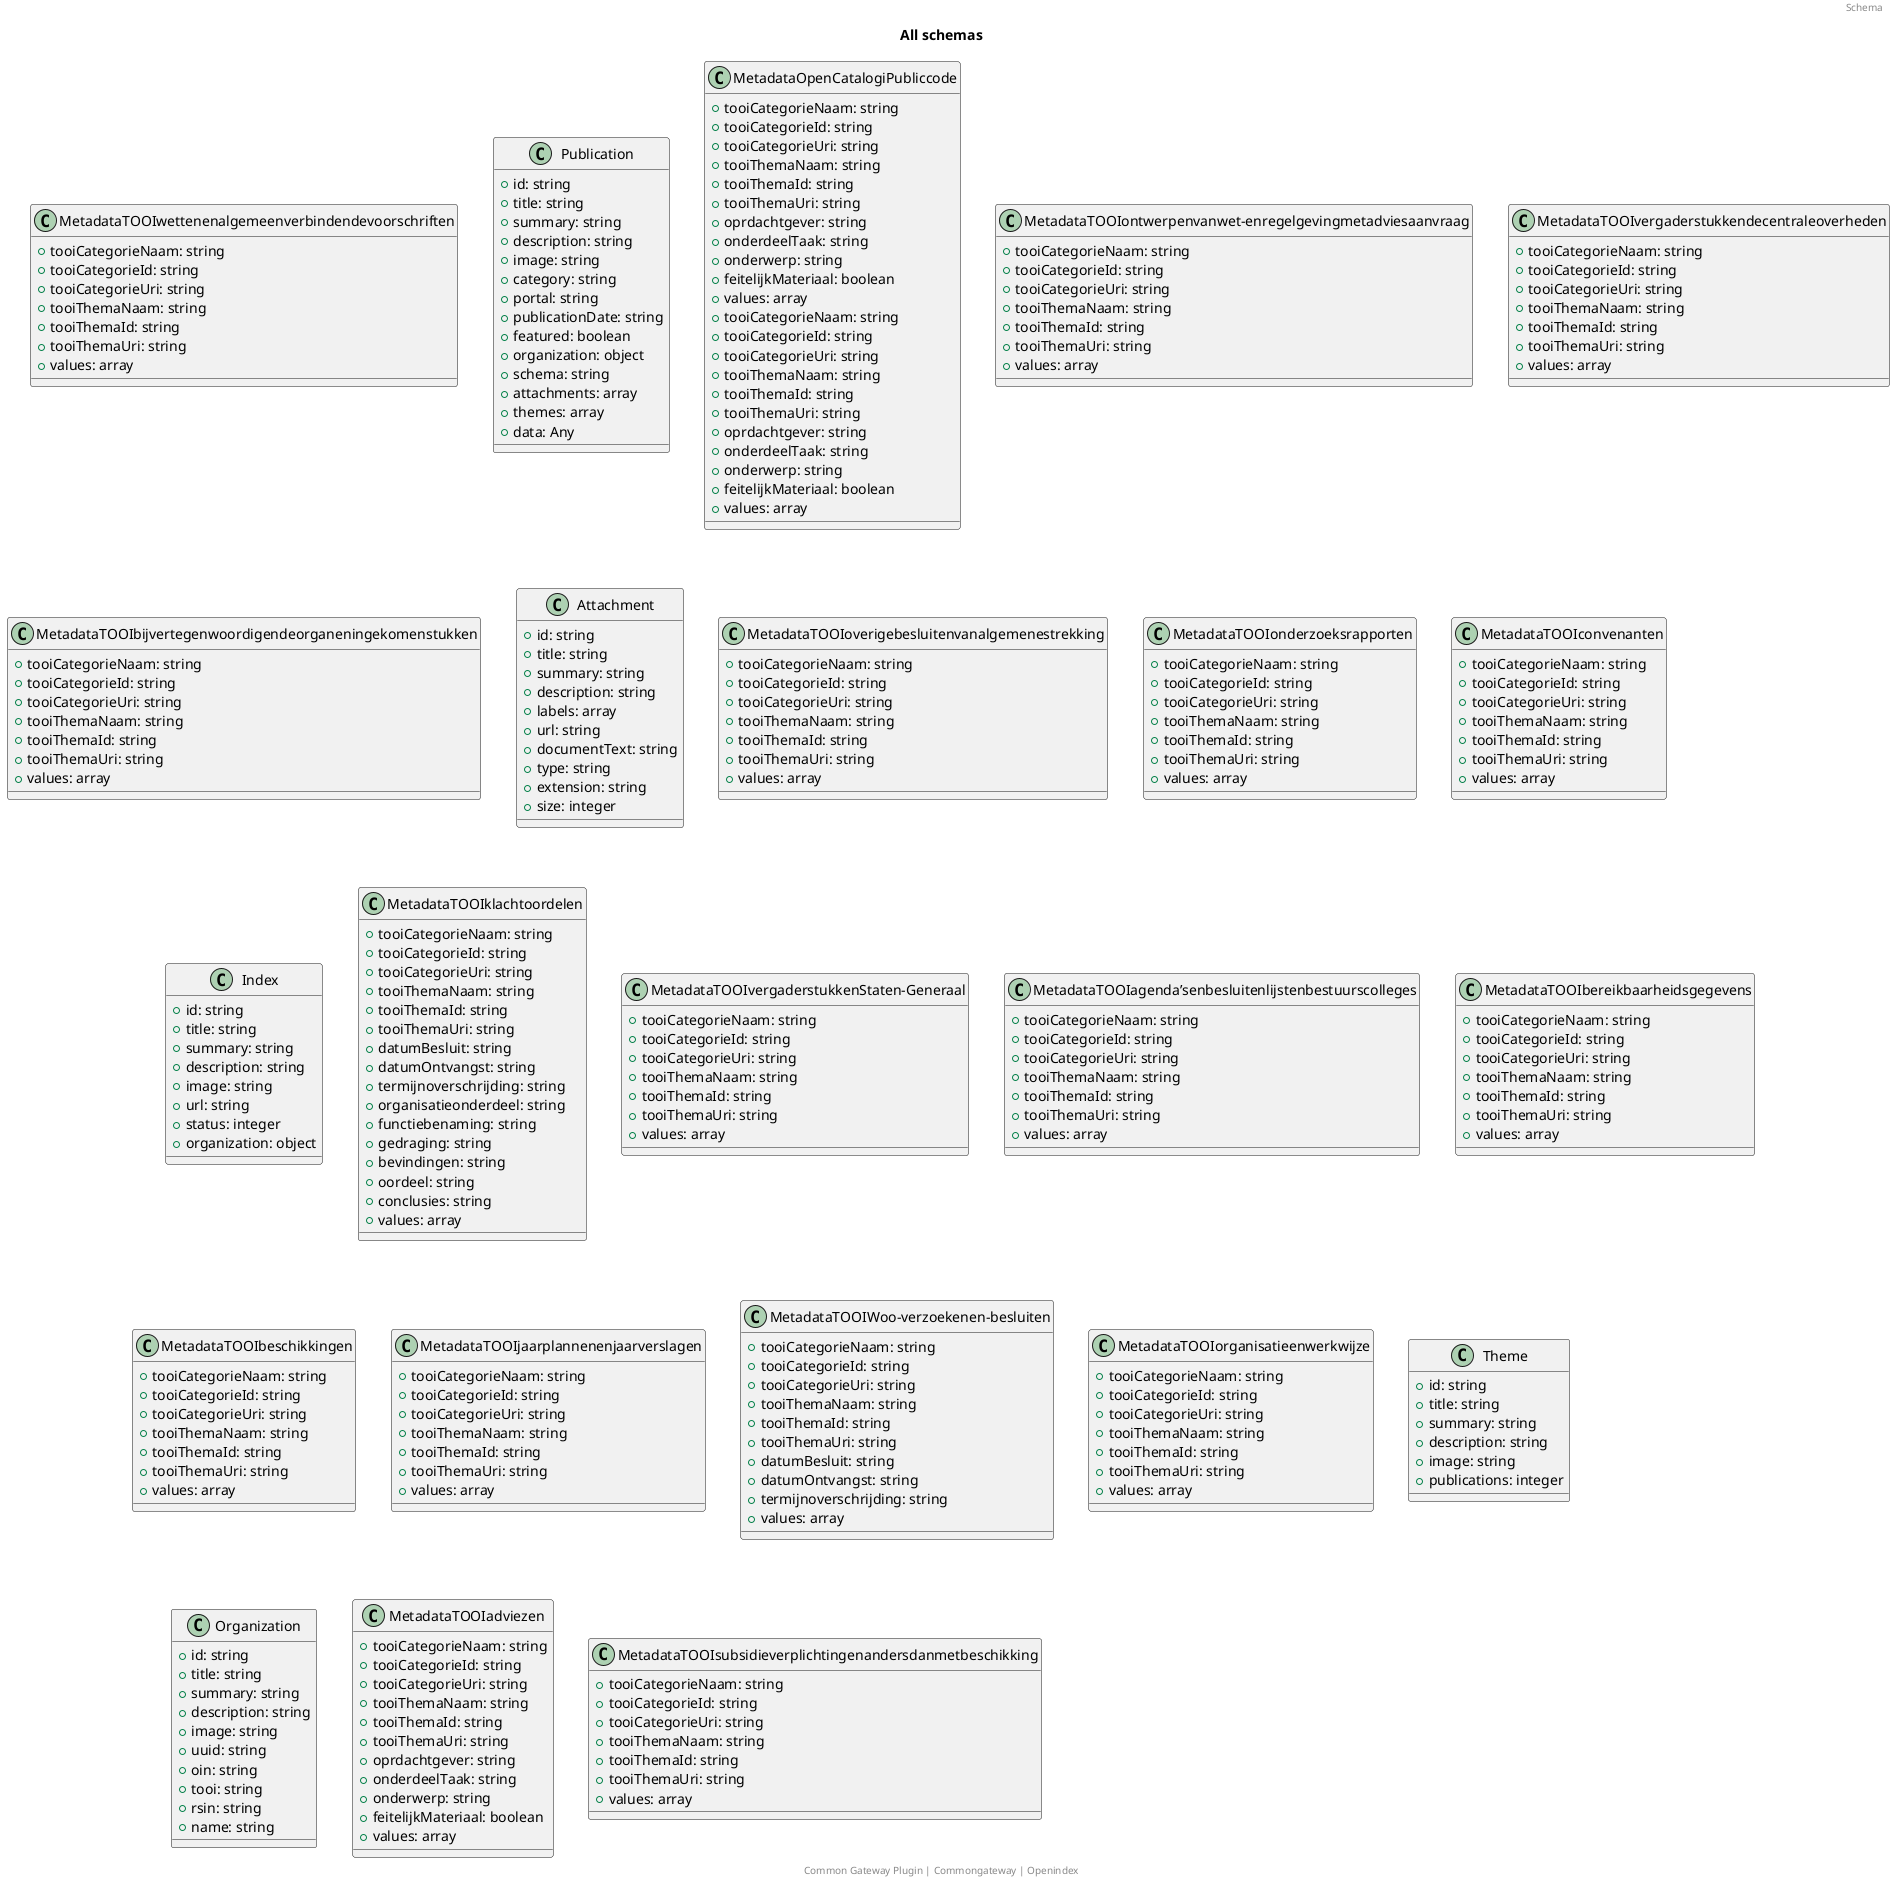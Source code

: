 @startuml
title: All schemas
footer: Common Gateway Plugin | Commongateway | Openindex 
header: Schema
class MetadataTOOIwettenenalgemeenverbindendevoorschriften {
  + tooiCategorieNaam: string
  + tooiCategorieId: string
  + tooiCategorieUri: string
  + tooiThemaNaam: string
  + tooiThemaId: string
  + tooiThemaUri: string
  + values: array
}
class Publication {
  + id: string
  + title: string
  + summary: string
  + description: string
  + image: string
  + category: string
  + portal: string
  + publicationDate: string
  + featured: boolean
  + organization: object
  + schema: string
  + attachments: array
  + themes: array
  + data: Any
}
class MetadataOpenCatalogiPubliccode {
  + tooiCategorieNaam: string
  + tooiCategorieId: string
  + tooiCategorieUri: string
  + tooiThemaNaam: string
  + tooiThemaId: string
  + tooiThemaUri: string
  + oprdachtgever: string
  + onderdeelTaak: string
  + onderwerp: string
  + feitelijkMateriaal: boolean
  + values: array
}
class MetadataTOOIontwerpenvanwet-enregelgevingmetadviesaanvraag {
  + tooiCategorieNaam: string
  + tooiCategorieId: string
  + tooiCategorieUri: string
  + tooiThemaNaam: string
  + tooiThemaId: string
  + tooiThemaUri: string
  + values: array
}
class MetadataTOOIvergaderstukkendecentraleoverheden {
  + tooiCategorieNaam: string
  + tooiCategorieId: string
  + tooiCategorieUri: string
  + tooiThemaNaam: string
  + tooiThemaId: string
  + tooiThemaUri: string
  + values: array
}
class MetadataTOOIbijvertegenwoordigendeorganeningekomenstukken {
  + tooiCategorieNaam: string
  + tooiCategorieId: string
  + tooiCategorieUri: string
  + tooiThemaNaam: string
  + tooiThemaId: string
  + tooiThemaUri: string
  + values: array
}
class Attachment {
  + id: string
  + title: string
  + summary: string
  + description: string
  + labels: array
  + url: string
  + documentText: string
  + type: string
  + extension: string
  + size: integer
}
class MetadataOpenCatalogiPubliccode {
  + tooiCategorieNaam: string
  + tooiCategorieId: string
  + tooiCategorieUri: string
  + tooiThemaNaam: string
  + tooiThemaId: string
  + tooiThemaUri: string
  + oprdachtgever: string
  + onderdeelTaak: string
  + onderwerp: string
  + feitelijkMateriaal: boolean
  + values: array
}
class MetadataTOOIoverigebesluitenvanalgemenestrekking {
  + tooiCategorieNaam: string
  + tooiCategorieId: string
  + tooiCategorieUri: string
  + tooiThemaNaam: string
  + tooiThemaId: string
  + tooiThemaUri: string
  + values: array
}
class MetadataTOOIonderzoeksrapporten {
  + tooiCategorieNaam: string
  + tooiCategorieId: string
  + tooiCategorieUri: string
  + tooiThemaNaam: string
  + tooiThemaId: string
  + tooiThemaUri: string
  + values: array
}
class MetadataTOOIconvenanten {
  + tooiCategorieNaam: string
  + tooiCategorieId: string
  + tooiCategorieUri: string
  + tooiThemaNaam: string
  + tooiThemaId: string
  + tooiThemaUri: string
  + values: array
}
class Index {
  + id: string
  + title: string
  + summary: string
  + description: string
  + image: string
  + url: string
  + status: integer
  + organization: object
}
class MetadataTOOIklachtoordelen {
  + tooiCategorieNaam: string
  + tooiCategorieId: string
  + tooiCategorieUri: string
  + tooiThemaNaam: string
  + tooiThemaId: string
  + tooiThemaUri: string
  + datumBesluit: string
  + datumOntvangst: string
  + termijnoverschrijding: string
  + organisatieonderdeel: string
  + functiebenaming: string
  + gedraging: string
  + bevindingen: string
  + oordeel: string
  + conclusies: string
  + values: array
}
class MetadataTOOIvergaderstukkenStaten-Generaal {
  + tooiCategorieNaam: string
  + tooiCategorieId: string
  + tooiCategorieUri: string
  + tooiThemaNaam: string
  + tooiThemaId: string
  + tooiThemaUri: string
  + values: array
}
class MetadataTOOIagenda’senbesluitenlijstenbestuurscolleges {
  + tooiCategorieNaam: string
  + tooiCategorieId: string
  + tooiCategorieUri: string
  + tooiThemaNaam: string
  + tooiThemaId: string
  + tooiThemaUri: string
  + values: array
}
class MetadataTOOIbereikbaarheidsgegevens {
  + tooiCategorieNaam: string
  + tooiCategorieId: string
  + tooiCategorieUri: string
  + tooiThemaNaam: string
  + tooiThemaId: string
  + tooiThemaUri: string
  + values: array
}
class MetadataTOOIbeschikkingen {
  + tooiCategorieNaam: string
  + tooiCategorieId: string
  + tooiCategorieUri: string
  + tooiThemaNaam: string
  + tooiThemaId: string
  + tooiThemaUri: string
  + values: array
}
class MetadataTOOIjaarplannenenjaarverslagen {
  + tooiCategorieNaam: string
  + tooiCategorieId: string
  + tooiCategorieUri: string
  + tooiThemaNaam: string
  + tooiThemaId: string
  + tooiThemaUri: string
  + values: array
}
class MetadataTOOIWoo-verzoekenen-besluiten {
  + tooiCategorieNaam: string
  + tooiCategorieId: string
  + tooiCategorieUri: string
  + tooiThemaNaam: string
  + tooiThemaId: string
  + tooiThemaUri: string
  + datumBesluit: string
  + datumOntvangst: string
  + termijnoverschrijding: string
  + values: array
}
class MetadataTOOIorganisatieenwerkwijze {
  + tooiCategorieNaam: string
  + tooiCategorieId: string
  + tooiCategorieUri: string
  + tooiThemaNaam: string
  + tooiThemaId: string
  + tooiThemaUri: string
  + values: array
}
class Theme {
  + id: string
  + title: string
  + summary: string
  + description: string
  + image: string
  + publications: integer
}
class Organization {
  + id: string
  + title: string
  + summary: string
  + description: string
  + image: string
  + uuid: string
  + oin: string
  + tooi: string
  + rsin: string
  + name: string
}
class MetadataTOOIadviezen {
  + tooiCategorieNaam: string
  + tooiCategorieId: string
  + tooiCategorieUri: string
  + tooiThemaNaam: string
  + tooiThemaId: string
  + tooiThemaUri: string
  + oprdachtgever: string
  + onderdeelTaak: string
  + onderwerp: string
  + feitelijkMateriaal: boolean
  + values: array
}
class MetadataTOOIsubsidieverplichtingenandersdanmetbeschikking {
  + tooiCategorieNaam: string
  + tooiCategorieId: string
  + tooiCategorieUri: string
  + tooiThemaNaam: string
  + tooiThemaId: string
  + tooiThemaUri: string
  + values: array
}
@enduml
